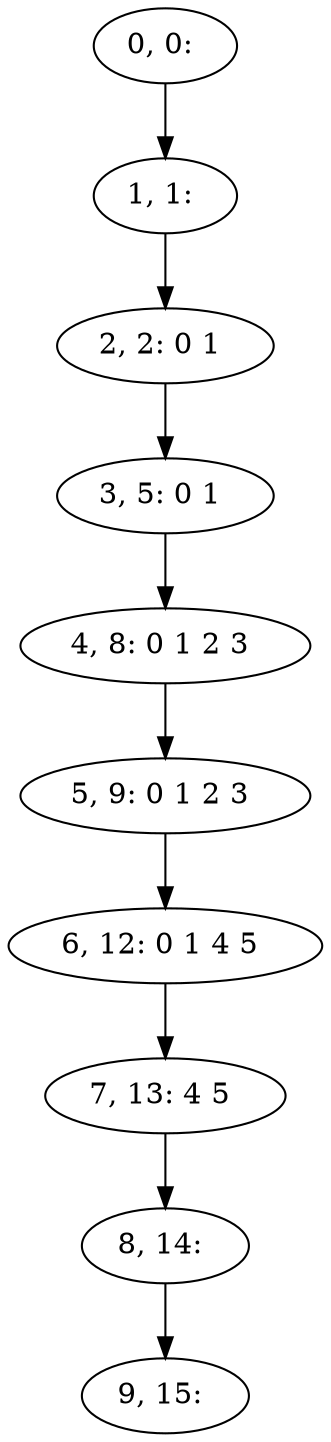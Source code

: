 digraph G {
0[label="0, 0: "];
1[label="1, 1: "];
2[label="2, 2: 0 1 "];
3[label="3, 5: 0 1 "];
4[label="4, 8: 0 1 2 3 "];
5[label="5, 9: 0 1 2 3 "];
6[label="6, 12: 0 1 4 5 "];
7[label="7, 13: 4 5 "];
8[label="8, 14: "];
9[label="9, 15: "];
0->1 ;
1->2 ;
2->3 ;
3->4 ;
4->5 ;
5->6 ;
6->7 ;
7->8 ;
8->9 ;
}
